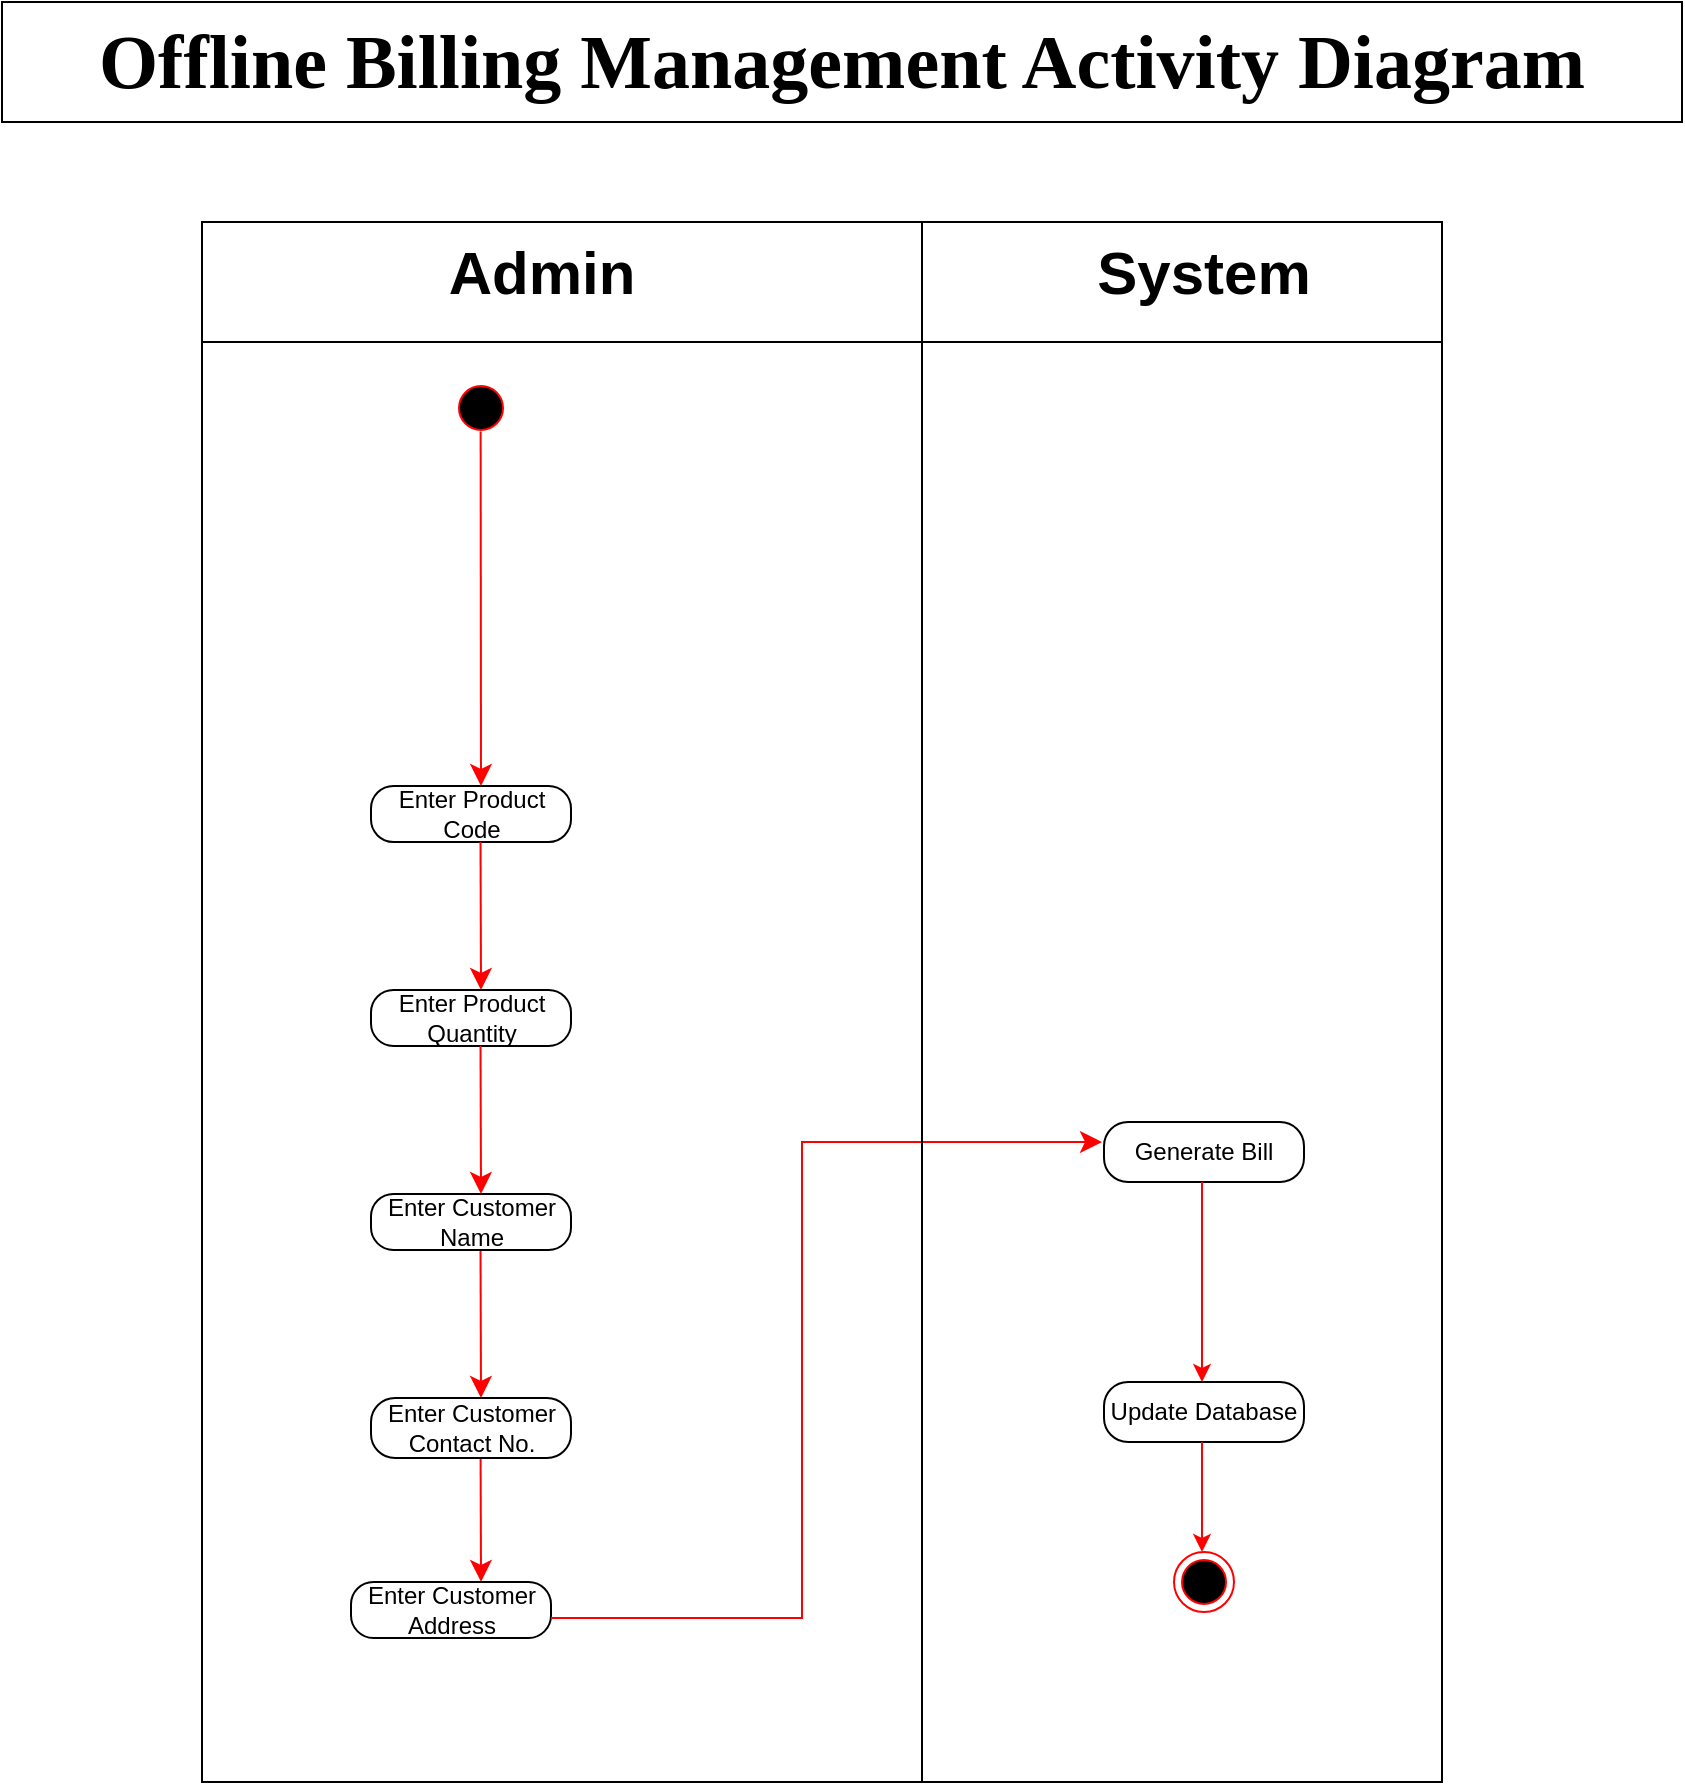 <mxfile version="20.8.16" type="device"><diagram name="Page-1" id="e7e014a7-5840-1c2e-5031-d8a46d1fe8dd"><mxGraphModel dx="1219" dy="1595" grid="1" gridSize="10" guides="1" tooltips="1" connect="1" arrows="1" fold="1" page="1" pageScale="1" pageWidth="1169" pageHeight="826" background="#ffffff" math="0" shadow="0"><root><mxCell id="0"/><mxCell id="1" parent="0"/><mxCell id="HL4ZRWMy4Go017JNCfjA-1" value="" style="rounded=0;whiteSpace=wrap;html=1;" vertex="1" parent="1"><mxGeometry x="180" y="100" width="620" height="780" as="geometry"/></mxCell><mxCell id="qoWzK3D0KCLSYayQV7G7-56" value="" style="html=1;verticalAlign=bottom;endArrow=classic;endSize=8;strokeColor=#ff0000;rounded=0;exitX=0.492;exitY=0.867;exitDx=0;exitDy=0;exitPerimeter=0;entryX=0.5;entryY=0;entryDx=0;entryDy=0;" parent="1" edge="1"><mxGeometry relative="1" as="geometry"><mxPoint x="319.5" y="779.95" as="targetPoint"/><mxPoint x="319.26" y="705.96" as="sourcePoint"/></mxGeometry></mxCell><mxCell id="qoWzK3D0KCLSYayQV7G7-55" value="&lt;font style=&quot;font-size: 12px&quot;&gt;Enter Customer Address&lt;/font&gt;" style="rounded=1;whiteSpace=wrap;html=1;arcSize=40;" parent="1" vertex="1"><mxGeometry x="254.5" y="779.95" width="100" height="28" as="geometry"/></mxCell><mxCell id="qoWzK3D0KCLSYayQV7G7-58" value="" style="edgeStyle=orthogonalEdgeStyle;html=1;verticalAlign=bottom;endArrow=classic;endSize=8;strokeColor=#ff0000;rounded=0;exitX=1;exitY=0.5;exitDx=0;exitDy=0;" parent="1" edge="1"><mxGeometry width="50" height="50" relative="1" as="geometry"><mxPoint x="354.5" y="797.95" as="sourcePoint"/><mxPoint x="630" y="560" as="targetPoint"/><Array as="points"><mxPoint x="480" y="798"/><mxPoint x="480" y="560"/><mxPoint x="630" y="560"/></Array></mxGeometry></mxCell><mxCell id="UdI_2uQ8vx-kKi1hqAQU-18" value="&lt;font face=&quot;Comic Sans MS&quot; style=&quot;font-size: 38px;&quot;&gt;&lt;b&gt;Offline Billing Management Activity Diagram&lt;/b&gt;&lt;/font&gt;" style="rounded=0;whiteSpace=wrap;html=1;" parent="1" vertex="1"><mxGeometry x="80" y="-10" width="840" height="60" as="geometry"/></mxCell><mxCell id="5hU4SieZJ7_1f01w9CXm-14" value="" style="html=1;verticalAlign=bottom;endArrow=classic;endSize=8;strokeColor=#ff0000;rounded=0;exitX=0.492;exitY=0.867;exitDx=0;exitDy=0;exitPerimeter=0;entryX=0.5;entryY=0;entryDx=0;entryDy=0;" parent="1" edge="1"><mxGeometry relative="1" as="geometry"><mxPoint x="319.5" y="687.96" as="targetPoint"/><mxPoint x="319.26" y="613.97" as="sourcePoint"/></mxGeometry></mxCell><mxCell id="5hU4SieZJ7_1f01w9CXm-15" value="" style="html=1;verticalAlign=bottom;endArrow=classic;endSize=8;strokeColor=#ff0000;rounded=0;exitX=0.494;exitY=0.824;exitDx=0;exitDy=0;entryX=0.5;entryY=0;entryDx=0;entryDy=0;exitPerimeter=0;" parent="1" edge="1"><mxGeometry relative="1" as="geometry"><mxPoint x="319.5" y="381.99" as="targetPoint"/><mxPoint x="319.32" y="204.72" as="sourcePoint"/></mxGeometry></mxCell><mxCell id="5hU4SieZJ7_1f01w9CXm-16" value="&lt;font style=&quot;font-size: 12px&quot;&gt;Enter Product Code&lt;/font&gt;" style="rounded=1;whiteSpace=wrap;html=1;arcSize=40;" parent="1" vertex="1"><mxGeometry x="264.5" y="381.99" width="100" height="28" as="geometry"/></mxCell><mxCell id="5hU4SieZJ7_1f01w9CXm-17" value="" style="html=1;verticalAlign=bottom;endArrow=classic;endSize=8;strokeColor=#ff0000;rounded=0;exitX=0.492;exitY=0.867;exitDx=0;exitDy=0;exitPerimeter=0;entryX=0.5;entryY=0;entryDx=0;entryDy=0;" parent="1" edge="1"><mxGeometry relative="1" as="geometry"><mxPoint x="319.5" y="483.98" as="targetPoint"/><mxPoint x="319.26" y="409.99" as="sourcePoint"/></mxGeometry></mxCell><mxCell id="5hU4SieZJ7_1f01w9CXm-18" value="&lt;font style=&quot;font-size: 12px&quot;&gt;Enter Product Quantity&lt;/font&gt;" style="rounded=1;whiteSpace=wrap;html=1;arcSize=40;" parent="1" vertex="1"><mxGeometry x="264.5" y="483.98" width="100" height="28" as="geometry"/></mxCell><mxCell id="5hU4SieZJ7_1f01w9CXm-19" value="" style="html=1;verticalAlign=bottom;endArrow=classic;endSize=8;strokeColor=#ff0000;rounded=0;exitX=0.492;exitY=0.867;exitDx=0;exitDy=0;exitPerimeter=0;entryX=0.5;entryY=0;entryDx=0;entryDy=0;" parent="1" edge="1"><mxGeometry relative="1" as="geometry"><mxPoint x="319.5" y="585.97" as="targetPoint"/><mxPoint x="319.26" y="511.98" as="sourcePoint"/></mxGeometry></mxCell><mxCell id="5hU4SieZJ7_1f01w9CXm-20" value="&lt;font style=&quot;font-size: 12px&quot;&gt;Enter Customer Name&lt;/font&gt;" style="rounded=1;whiteSpace=wrap;html=1;arcSize=40;" parent="1" vertex="1"><mxGeometry x="264.5" y="585.97" width="100" height="28" as="geometry"/></mxCell><mxCell id="5hU4SieZJ7_1f01w9CXm-21" value="" style="ellipse;shape=startState;fillColor=#000000;strokeColor=#ff0000;" parent="1" vertex="1"><mxGeometry x="304.5" y="178" width="30" height="30" as="geometry"/></mxCell><mxCell id="5hU4SieZJ7_1f01w9CXm-22" value="&lt;font style=&quot;font-size: 12px&quot;&gt;Enter Customer&lt;br&gt;Contact No.&lt;/font&gt;" style="rounded=1;whiteSpace=wrap;html=1;arcSize=40;" parent="1" vertex="1"><mxGeometry x="264.5" y="687.96" width="100" height="30.04" as="geometry"/></mxCell><mxCell id="5hU4SieZJ7_1f01w9CXm-23" value="Generate Bill" style="rounded=1;whiteSpace=wrap;html=1;arcSize=40;" parent="1" vertex="1"><mxGeometry x="631" y="550" width="100" height="30.04" as="geometry"/></mxCell><mxCell id="5hU4SieZJ7_1f01w9CXm-24" value="Update Database" style="rounded=1;whiteSpace=wrap;html=1;arcSize=40;" parent="1" vertex="1"><mxGeometry x="631" y="680" width="100" height="30.04" as="geometry"/></mxCell><mxCell id="5hU4SieZJ7_1f01w9CXm-25" value="" style="endArrow=classic;html=1;rounded=0;strokeColor=#FF0000;" parent="1" edge="1"><mxGeometry width="50" height="50" relative="1" as="geometry"><mxPoint x="680" y="580.04" as="sourcePoint"/><mxPoint x="680" y="680" as="targetPoint"/></mxGeometry></mxCell><mxCell id="5hU4SieZJ7_1f01w9CXm-26" value="" style="endArrow=classic;html=1;strokeColor=#ff0000;exitX=0.5;exitY=1;exitDx=0;exitDy=0;" parent="1" edge="1"><mxGeometry width="50" height="50" relative="1" as="geometry"><mxPoint x="680" y="710.04" as="sourcePoint"/><mxPoint x="680" y="765" as="targetPoint"/></mxGeometry></mxCell><mxCell id="5hU4SieZJ7_1f01w9CXm-30" value="" style="ellipse;html=1;shape=endState;fillColor=#000000;strokeColor=#ff0000;" parent="1" vertex="1"><mxGeometry x="666" y="765" width="30" height="30" as="geometry"/></mxCell><mxCell id="LvhQHHD2HqIwkzIijrSz-1" value="" style="endArrow=none;html=1;rounded=0;" parent="1" edge="1"><mxGeometry width="50" height="50" relative="1" as="geometry"><mxPoint x="800" y="160" as="sourcePoint"/><mxPoint x="180" y="160" as="targetPoint"/></mxGeometry></mxCell><mxCell id="LvhQHHD2HqIwkzIijrSz-3" value="" style="endArrow=none;html=1;rounded=0;" parent="1" edge="1"><mxGeometry width="50" height="50" relative="1" as="geometry"><mxPoint x="540" y="880" as="sourcePoint"/><mxPoint x="540" y="100" as="targetPoint"/></mxGeometry></mxCell><mxCell id="LvhQHHD2HqIwkzIijrSz-6" value="&lt;b&gt;&lt;font style=&quot;font-size: 30px;&quot;&gt;Admin&lt;/font&gt;&lt;/b&gt;" style="text;html=1;strokeColor=none;fillColor=none;align=center;verticalAlign=middle;whiteSpace=wrap;rounded=0;" parent="1" vertex="1"><mxGeometry x="320" y="110" width="60" height="30" as="geometry"/></mxCell><mxCell id="LvhQHHD2HqIwkzIijrSz-7" value="&lt;span style=&quot;font-size: 30px;&quot;&gt;&lt;b&gt;System&lt;/b&gt;&lt;/span&gt;" style="text;html=1;strokeColor=none;fillColor=none;align=center;verticalAlign=middle;whiteSpace=wrap;rounded=0;" parent="1" vertex="1"><mxGeometry x="651" y="110" width="60" height="30" as="geometry"/></mxCell></root></mxGraphModel></diagram></mxfile>